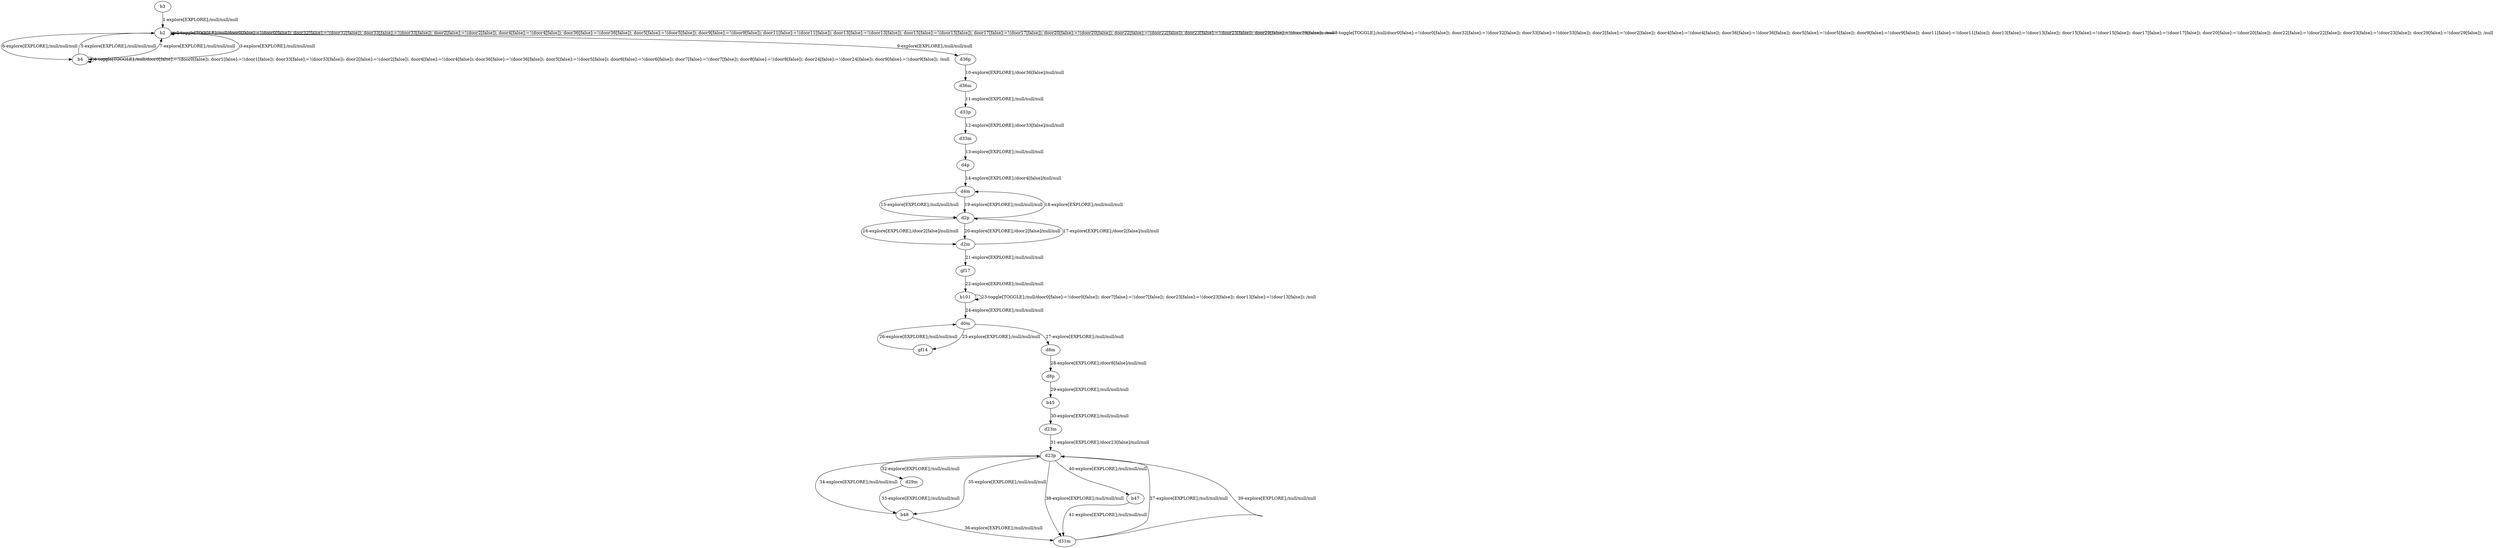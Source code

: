 # Total number of goals covered by this test: 5
# b48 --> d23p
# d23p --> d29m
# d23p --> b48
# b48 --> d31m
# d29m --> b48

digraph g {
"b3" -> "b2" [label = "1-explore[EXPLORE];/null/null/null"];
"b2" -> "b2" [label = "2-toggle[TOGGLE];/null/door0[false]:=!(door0[false]); door32[false]:=!(door32[false]); door33[false]:=!(door33[false]); door2[false]:=!(door2[false]); door4[false]:=!(door4[false]); door36[false]:=!(door36[false]); door5[false]:=!(door5[false]); door9[false]:=!(door9[false]); door11[false]:=!(door11[false]); door13[false]:=!(door13[false]); door15[false]:=!(door15[false]); door17[false]:=!(door17[false]); door20[false]:=!(door20[false]); door22[false]:=!(door22[false]); door23[false]:=!(door23[false]); door29[false]:=!(door29[false]); /null"];
"b2" -> "b4" [label = "3-explore[EXPLORE];/null/null/null"];
"b4" -> "b4" [label = "4-toggle[TOGGLE];/null/door0[false]:=!(door0[false]); door1[false]:=!(door1[false]); door33[false]:=!(door33[false]); door2[false]:=!(door2[false]); door4[false]:=!(door4[false]); door36[false]:=!(door36[false]); door5[false]:=!(door5[false]); door6[false]:=!(door6[false]); door7[false]:=!(door7[false]); door8[false]:=!(door8[false]); door24[false]:=!(door24[false]); door9[false]:=!(door9[false]); /null"];
"b4" -> "b2" [label = "5-explore[EXPLORE];/null/null/null"];
"b2" -> "b4" [label = "6-explore[EXPLORE];/null/null/null"];
"b4" -> "b2" [label = "7-explore[EXPLORE];/null/null/null"];
"b2" -> "b2" [label = "8-toggle[TOGGLE];/null/door0[false]:=!(door0[false]); door32[false]:=!(door32[false]); door33[false]:=!(door33[false]); door2[false]:=!(door2[false]); door4[false]:=!(door4[false]); door36[false]:=!(door36[false]); door5[false]:=!(door5[false]); door9[false]:=!(door9[false]); door11[false]:=!(door11[false]); door13[false]:=!(door13[false]); door15[false]:=!(door15[false]); door17[false]:=!(door17[false]); door20[false]:=!(door20[false]); door22[false]:=!(door22[false]); door23[false]:=!(door23[false]); door29[false]:=!(door29[false]); /null"];
"b2" -> "d36p" [label = "9-explore[EXPLORE];/null/null/null"];
"d36p" -> "d36m" [label = "10-explore[EXPLORE];/door36[false]/null/null"];
"d36m" -> "d33p" [label = "11-explore[EXPLORE];/null/null/null"];
"d33p" -> "d33m" [label = "12-explore[EXPLORE];/door33[false]/null/null"];
"d33m" -> "d4p" [label = "13-explore[EXPLORE];/null/null/null"];
"d4p" -> "d4m" [label = "14-explore[EXPLORE];/door4[false]/null/null"];
"d4m" -> "d2p" [label = "15-explore[EXPLORE];/null/null/null"];
"d2p" -> "d2m" [label = "16-explore[EXPLORE];/door2[false]/null/null"];
"d2m" -> "d2p" [label = "17-explore[EXPLORE];/door2[false]/null/null"];
"d2p" -> "d4m" [label = "18-explore[EXPLORE];/null/null/null"];
"d4m" -> "d2p" [label = "19-explore[EXPLORE];/null/null/null"];
"d2p" -> "d2m" [label = "20-explore[EXPLORE];/door2[false]/null/null"];
"d2m" -> "gf17" [label = "21-explore[EXPLORE];/null/null/null"];
"gf17" -> "b101" [label = "22-explore[EXPLORE];/null/null/null"];
"b101" -> "b101" [label = "23-toggle[TOGGLE];/null/door0[false]:=!(door0[false]); door7[false]:=!(door7[false]); door23[false]:=!(door23[false]); door13[false]:=!(door13[false]); /null"];
"b101" -> "d0m" [label = "24-explore[EXPLORE];/null/null/null"];
"d0m" -> "gf14" [label = "25-explore[EXPLORE];/null/null/null"];
"gf14" -> "d0m" [label = "26-explore[EXPLORE];/null/null/null"];
"d0m" -> "d8m" [label = "27-explore[EXPLORE];/null/null/null"];
"d8m" -> "d8p" [label = "28-explore[EXPLORE];/door8[false]/null/null"];
"d8p" -> "b45" [label = "29-explore[EXPLORE];/null/null/null"];
"b45" -> "d23m" [label = "30-explore[EXPLORE];/null/null/null"];
"d23m" -> "d23p" [label = "31-explore[EXPLORE];/door23[false]/null/null"];
"d23p" -> "d29m" [label = "32-explore[EXPLORE];/null/null/null"];
"d29m" -> "b48" [label = "33-explore[EXPLORE];/null/null/null"];
"b48" -> "d23p" [label = "34-explore[EXPLORE];/null/null/null"];
"d23p" -> "b48" [label = "35-explore[EXPLORE];/null/null/null"];
"b48" -> "d31m" [label = "36-explore[EXPLORE];/null/null/null"];
"d31m" -> "d23p" [label = "37-explore[EXPLORE];/null/null/null"];
"d23p" -> "d31m" [label = "38-explore[EXPLORE];/null/null/null"];
"d31m" -> "d23p" [label = "39-explore[EXPLORE];/null/null/null"];
"d23p" -> "b47" [label = "40-explore[EXPLORE];/null/null/null"];
"b47" -> "d31m" [label = "41-explore[EXPLORE];/null/null/null"];
}